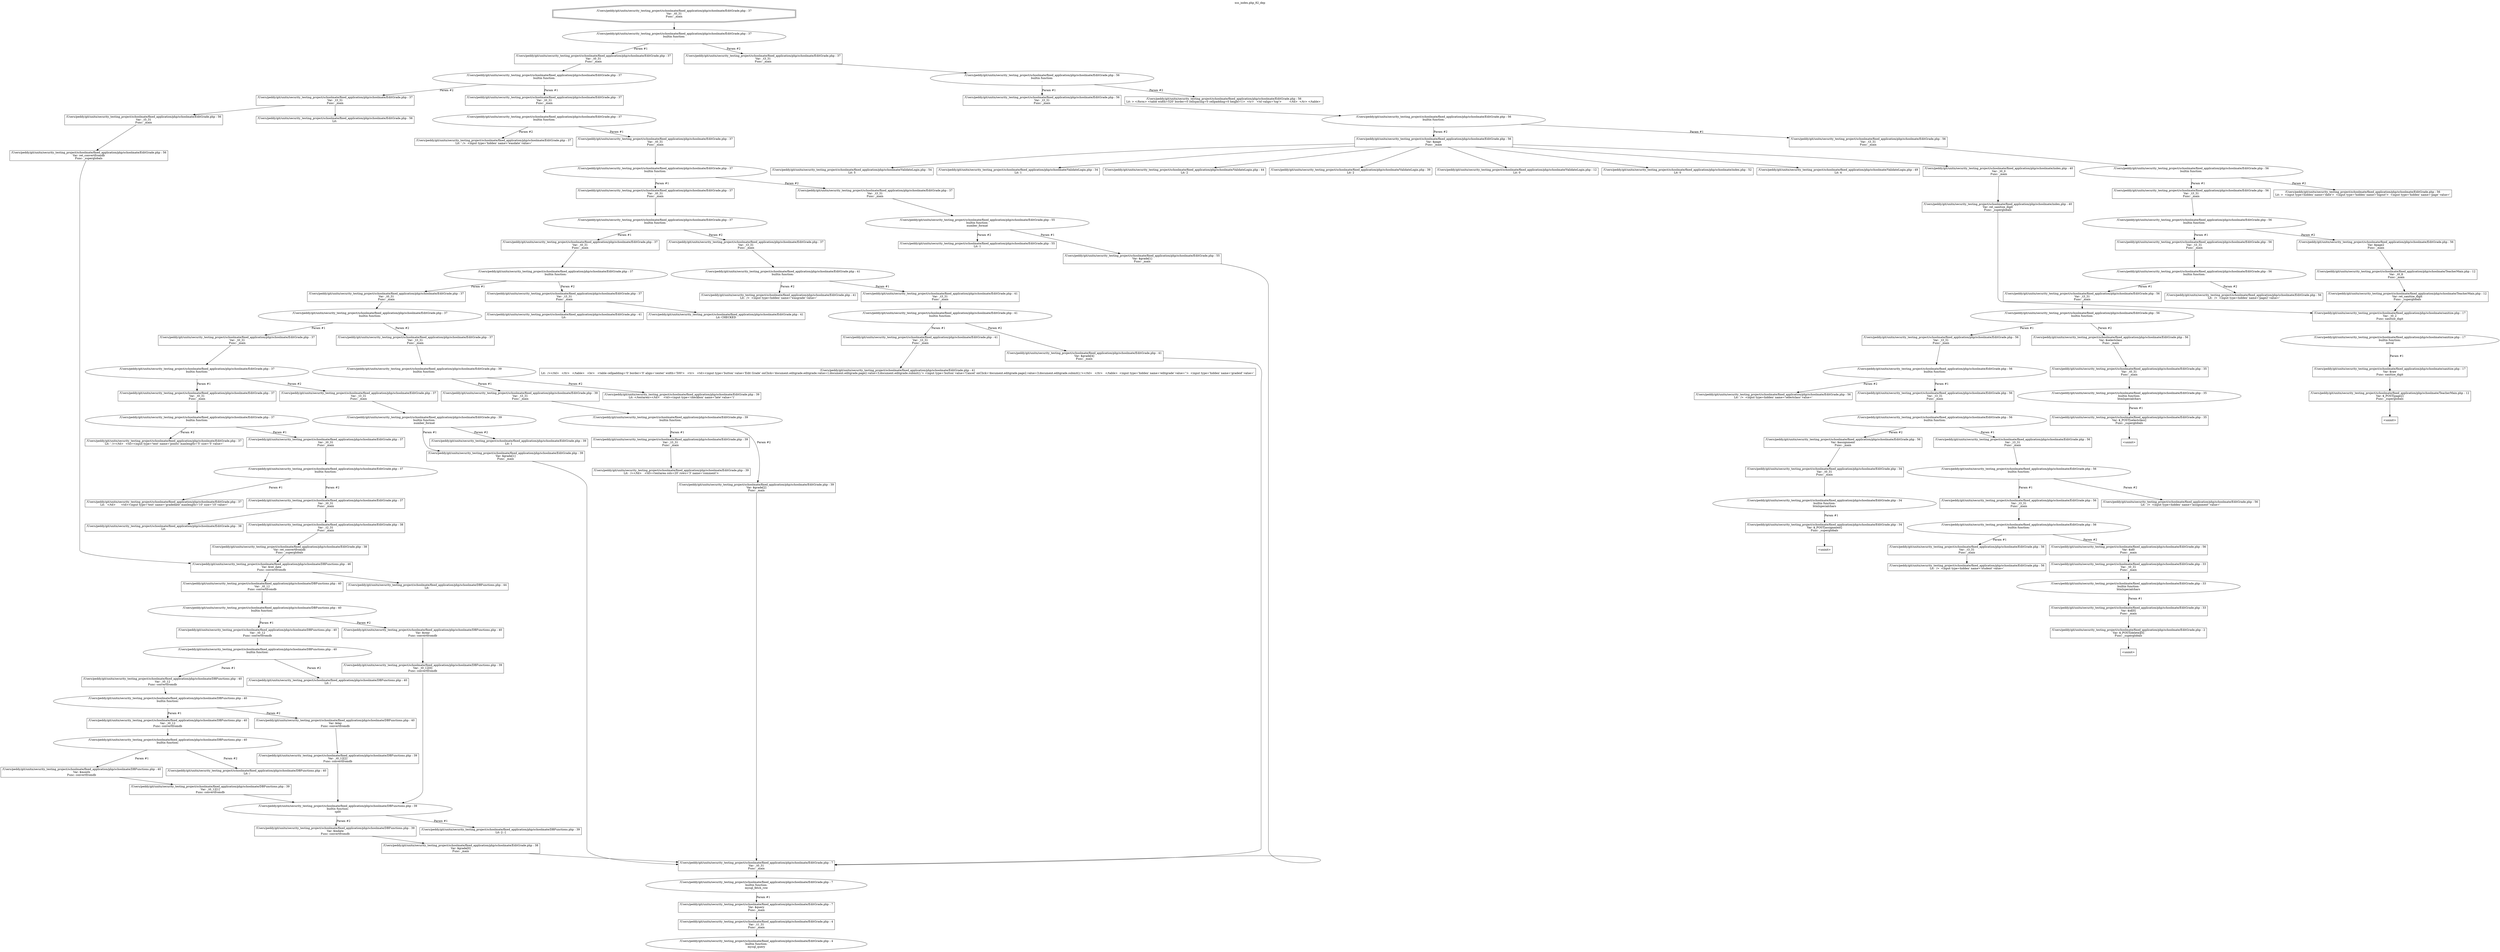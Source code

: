 digraph cfg {
  label="xss_index.php_82_dep";
  labelloc=t;
  n1 [shape=doubleoctagon, label="/Users/peddy/git/unitn/security_testing_project/schoolmate/fixed_application/php/schoolmate/EditGrade.php : 37\nVar: _t0_31\nFunc: _main\n"];
  n2 [shape=ellipse, label="/Users/peddy/git/unitn/security_testing_project/schoolmate/fixed_application/php/schoolmate/EditGrade.php : 37\nbuiltin function:\n.\n"];
  n3 [shape=box, label="/Users/peddy/git/unitn/security_testing_project/schoolmate/fixed_application/php/schoolmate/EditGrade.php : 37\nVar: _t0_31\nFunc: _main\n"];
  n4 [shape=ellipse, label="/Users/peddy/git/unitn/security_testing_project/schoolmate/fixed_application/php/schoolmate/EditGrade.php : 37\nbuiltin function:\n.\n"];
  n5 [shape=box, label="/Users/peddy/git/unitn/security_testing_project/schoolmate/fixed_application/php/schoolmate/EditGrade.php : 37\nVar: _t0_31\nFunc: _main\n"];
  n6 [shape=ellipse, label="/Users/peddy/git/unitn/security_testing_project/schoolmate/fixed_application/php/schoolmate/EditGrade.php : 37\nbuiltin function:\n.\n"];
  n7 [shape=box, label="/Users/peddy/git/unitn/security_testing_project/schoolmate/fixed_application/php/schoolmate/EditGrade.php : 37\nVar: _t0_31\nFunc: _main\n"];
  n8 [shape=ellipse, label="/Users/peddy/git/unitn/security_testing_project/schoolmate/fixed_application/php/schoolmate/EditGrade.php : 37\nbuiltin function:\n.\n"];
  n9 [shape=box, label="/Users/peddy/git/unitn/security_testing_project/schoolmate/fixed_application/php/schoolmate/EditGrade.php : 37\nVar: _t0_31\nFunc: _main\n"];
  n10 [shape=ellipse, label="/Users/peddy/git/unitn/security_testing_project/schoolmate/fixed_application/php/schoolmate/EditGrade.php : 37\nbuiltin function:\n.\n"];
  n11 [shape=box, label="/Users/peddy/git/unitn/security_testing_project/schoolmate/fixed_application/php/schoolmate/EditGrade.php : 37\nVar: _t0_31\nFunc: _main\n"];
  n12 [shape=ellipse, label="/Users/peddy/git/unitn/security_testing_project/schoolmate/fixed_application/php/schoolmate/EditGrade.php : 37\nbuiltin function:\n.\n"];
  n13 [shape=box, label="/Users/peddy/git/unitn/security_testing_project/schoolmate/fixed_application/php/schoolmate/EditGrade.php : 37\nVar: _t0_31\nFunc: _main\n"];
  n14 [shape=ellipse, label="/Users/peddy/git/unitn/security_testing_project/schoolmate/fixed_application/php/schoolmate/EditGrade.php : 37\nbuiltin function:\n.\n"];
  n15 [shape=box, label="/Users/peddy/git/unitn/security_testing_project/schoolmate/fixed_application/php/schoolmate/EditGrade.php : 37\nVar: _t0_31\nFunc: _main\n"];
  n16 [shape=ellipse, label="/Users/peddy/git/unitn/security_testing_project/schoolmate/fixed_application/php/schoolmate/EditGrade.php : 37\nbuiltin function:\n.\n"];
  n17 [shape=box, label="/Users/peddy/git/unitn/security_testing_project/schoolmate/fixed_application/php/schoolmate/EditGrade.php : 37\nVar: _t0_31\nFunc: _main\n"];
  n18 [shape=ellipse, label="/Users/peddy/git/unitn/security_testing_project/schoolmate/fixed_application/php/schoolmate/EditGrade.php : 37\nbuiltin function:\n.\n"];
  n19 [shape=box, label="/Users/peddy/git/unitn/security_testing_project/schoolmate/fixed_application/php/schoolmate/EditGrade.php : 37\nVar: _t0_31\nFunc: _main\n"];
  n20 [shape=ellipse, label="/Users/peddy/git/unitn/security_testing_project/schoolmate/fixed_application/php/schoolmate/EditGrade.php : 37\nbuiltin function:\n.\n"];
  n21 [shape=box, label="/Users/peddy/git/unitn/security_testing_project/schoolmate/fixed_application/php/schoolmate/EditGrade.php : 37\nLit: 	</td>	<td><input type='text' name='gradedate' maxlength='10' size='10' value='\n"];
  n22 [shape=box, label="/Users/peddy/git/unitn/security_testing_project/schoolmate/fixed_application/php/schoolmate/EditGrade.php : 37\nVar: _t0_31\nFunc: _main\n"];
  n23 [shape=box, label="/Users/peddy/git/unitn/security_testing_project/schoolmate/fixed_application/php/schoolmate/EditGrade.php : 38\nVar: _t2_31\nFunc: _main\n"];
  n24 [shape=box, label="/Users/peddy/git/unitn/security_testing_project/schoolmate/fixed_application/php/schoolmate/EditGrade.php : 38\nVar: ret_convertfromdb\nFunc: _superglobals\n"];
  n25 [shape=box, label="/Users/peddy/git/unitn/security_testing_project/schoolmate/fixed_application/php/schoolmate/DBFunctions.php : 46\nVar: $ret_date\nFunc: convertfromdb\n"];
  n26 [shape=box, label="/Users/peddy/git/unitn/security_testing_project/schoolmate/fixed_application/php/schoolmate/DBFunctions.php : 44\nLit: \n"];
  n27 [shape=box, label="/Users/peddy/git/unitn/security_testing_project/schoolmate/fixed_application/php/schoolmate/DBFunctions.php : 40\nVar: _t0_12\nFunc: convertfromdb\n"];
  n28 [shape=ellipse, label="/Users/peddy/git/unitn/security_testing_project/schoolmate/fixed_application/php/schoolmate/DBFunctions.php : 40\nbuiltin function:\n.\n"];
  n29 [shape=box, label="/Users/peddy/git/unitn/security_testing_project/schoolmate/fixed_application/php/schoolmate/DBFunctions.php : 40\nVar: _t0_12\nFunc: convertfromdb\n"];
  n30 [shape=ellipse, label="/Users/peddy/git/unitn/security_testing_project/schoolmate/fixed_application/php/schoolmate/DBFunctions.php : 40\nbuiltin function:\n.\n"];
  n31 [shape=box, label="/Users/peddy/git/unitn/security_testing_project/schoolmate/fixed_application/php/schoolmate/DBFunctions.php : 40\nVar: _t0_12\nFunc: convertfromdb\n"];
  n32 [shape=ellipse, label="/Users/peddy/git/unitn/security_testing_project/schoolmate/fixed_application/php/schoolmate/DBFunctions.php : 40\nbuiltin function:\n.\n"];
  n33 [shape=box, label="/Users/peddy/git/unitn/security_testing_project/schoolmate/fixed_application/php/schoolmate/DBFunctions.php : 40\nVar: _t0_12\nFunc: convertfromdb\n"];
  n34 [shape=ellipse, label="/Users/peddy/git/unitn/security_testing_project/schoolmate/fixed_application/php/schoolmate/DBFunctions.php : 40\nbuiltin function:\n.\n"];
  n35 [shape=box, label="/Users/peddy/git/unitn/security_testing_project/schoolmate/fixed_application/php/schoolmate/DBFunctions.php : 40\nVar: $month\nFunc: convertfromdb\n"];
  n36 [shape=box, label="/Users/peddy/git/unitn/security_testing_project/schoolmate/fixed_application/php/schoolmate/DBFunctions.php : 39\nVar: _t0_12[1]\nFunc: convertfromdb\n"];
  n37 [shape=ellipse, label="/Users/peddy/git/unitn/security_testing_project/schoolmate/fixed_application/php/schoolmate/DBFunctions.php : 39\nbuiltin function:\nsplit\n"];
  n38 [shape=box, label="/Users/peddy/git/unitn/security_testing_project/schoolmate/fixed_application/php/schoolmate/DBFunctions.php : 39\nLit: [/.-]\n"];
  n39 [shape=box, label="/Users/peddy/git/unitn/security_testing_project/schoolmate/fixed_application/php/schoolmate/DBFunctions.php : 39\nVar: $indate\nFunc: convertfromdb\n"];
  n40 [shape=box, label="/Users/peddy/git/unitn/security_testing_project/schoolmate/fixed_application/php/schoolmate/EditGrade.php : 38\nVar: $grade[0]\nFunc: _main\n"];
  n41 [shape=box, label="/Users/peddy/git/unitn/security_testing_project/schoolmate/fixed_application/php/schoolmate/EditGrade.php : 7\nVar: _t0_31\nFunc: _main\n"];
  n42 [shape=ellipse, label="/Users/peddy/git/unitn/security_testing_project/schoolmate/fixed_application/php/schoolmate/EditGrade.php : 7\nbuiltin function:\nmysql_fetch_row\n"];
  n43 [shape=box, label="/Users/peddy/git/unitn/security_testing_project/schoolmate/fixed_application/php/schoolmate/EditGrade.php : 7\nVar: $query\nFunc: _main\n"];
  n44 [shape=box, label="/Users/peddy/git/unitn/security_testing_project/schoolmate/fixed_application/php/schoolmate/EditGrade.php : 4\nVar: _t1_31\nFunc: _main\n"];
  n45 [shape=ellipse, label="/Users/peddy/git/unitn/security_testing_project/schoolmate/fixed_application/php/schoolmate/EditGrade.php : 4\nbuiltin function:\nmysql_query\n"];
  n46 [shape=box, label="/Users/peddy/git/unitn/security_testing_project/schoolmate/fixed_application/php/schoolmate/DBFunctions.php : 40\nLit: /\n"];
  n47 [shape=box, label="/Users/peddy/git/unitn/security_testing_project/schoolmate/fixed_application/php/schoolmate/DBFunctions.php : 40\nVar: $day\nFunc: convertfromdb\n"];
  n48 [shape=box, label="/Users/peddy/git/unitn/security_testing_project/schoolmate/fixed_application/php/schoolmate/DBFunctions.php : 39\nVar: _t0_12[2]\nFunc: convertfromdb\n"];
  n49 [shape=box, label="/Users/peddy/git/unitn/security_testing_project/schoolmate/fixed_application/php/schoolmate/DBFunctions.php : 40\nLit: /\n"];
  n50 [shape=box, label="/Users/peddy/git/unitn/security_testing_project/schoolmate/fixed_application/php/schoolmate/DBFunctions.php : 40\nVar: $year\nFunc: convertfromdb\n"];
  n51 [shape=box, label="/Users/peddy/git/unitn/security_testing_project/schoolmate/fixed_application/php/schoolmate/DBFunctions.php : 39\nVar: _t0_12[0]\nFunc: convertfromdb\n"];
  n52 [shape=box, label="/Users/peddy/git/unitn/security_testing_project/schoolmate/fixed_application/php/schoolmate/EditGrade.php : 38\nLit: \n"];
  n53 [shape=box, label="/Users/peddy/git/unitn/security_testing_project/schoolmate/fixed_application/php/schoolmate/EditGrade.php : 37\nLit: ' /></td>	<td><input type='text' name='points' maxlength='5' size='5' value='\n"];
  n54 [shape=box, label="/Users/peddy/git/unitn/security_testing_project/schoolmate/fixed_application/php/schoolmate/EditGrade.php : 37\nVar: _t3_31\nFunc: _main\n"];
  n55 [shape=ellipse, label="/Users/peddy/git/unitn/security_testing_project/schoolmate/fixed_application/php/schoolmate/EditGrade.php : 39\nbuiltin function:\nnumber_format\n"];
  n56 [shape=box, label="/Users/peddy/git/unitn/security_testing_project/schoolmate/fixed_application/php/schoolmate/EditGrade.php : 39\nVar: $grade[1]\nFunc: _main\n"];
  n57 [shape=box, label="/Users/peddy/git/unitn/security_testing_project/schoolmate/fixed_application/php/schoolmate/EditGrade.php : 39\nLit: 1\n"];
  n58 [shape=box, label="/Users/peddy/git/unitn/security_testing_project/schoolmate/fixed_application/php/schoolmate/EditGrade.php : 37\nVar: _t3_31\nFunc: _main\n"];
  n59 [shape=ellipse, label="/Users/peddy/git/unitn/security_testing_project/schoolmate/fixed_application/php/schoolmate/EditGrade.php : 39\nbuiltin function:\n.\n"];
  n60 [shape=box, label="/Users/peddy/git/unitn/security_testing_project/schoolmate/fixed_application/php/schoolmate/EditGrade.php : 39\nVar: _t3_31\nFunc: _main\n"];
  n61 [shape=ellipse, label="/Users/peddy/git/unitn/security_testing_project/schoolmate/fixed_application/php/schoolmate/EditGrade.php : 39\nbuiltin function:\n.\n"];
  n62 [shape=box, label="/Users/peddy/git/unitn/security_testing_project/schoolmate/fixed_application/php/schoolmate/EditGrade.php : 39\nVar: _t3_31\nFunc: _main\n"];
  n63 [shape=box, label="/Users/peddy/git/unitn/security_testing_project/schoolmate/fixed_application/php/schoolmate/EditGrade.php : 39\nLit:  /></td>	<td><textarea cols=20' rows='3' name='comment'>\n"];
  n64 [shape=box, label="/Users/peddy/git/unitn/security_testing_project/schoolmate/fixed_application/php/schoolmate/EditGrade.php : 39\nVar: $grade[2]\nFunc: _main\n"];
  n65 [shape=box, label="/Users/peddy/git/unitn/security_testing_project/schoolmate/fixed_application/php/schoolmate/EditGrade.php : 39\nLit: </textarea></td>	<td><input type='checkbox' name='late' value='1'\n"];
  n66 [shape=box, label="/Users/peddy/git/unitn/security_testing_project/schoolmate/fixed_application/php/schoolmate/EditGrade.php : 37\nVar: _t3_31\nFunc: _main\n"];
  n67 [shape=box, label="/Users/peddy/git/unitn/security_testing_project/schoolmate/fixed_application/php/schoolmate/EditGrade.php : 41\nLit: \n"];
  n68 [shape=box, label="/Users/peddy/git/unitn/security_testing_project/schoolmate/fixed_application/php/schoolmate/EditGrade.php : 41\nLit: CHECKED\n"];
  n69 [shape=box, label="/Users/peddy/git/unitn/security_testing_project/schoolmate/fixed_application/php/schoolmate/EditGrade.php : 37\nVar: _t3_31\nFunc: _main\n"];
  n70 [shape=ellipse, label="/Users/peddy/git/unitn/security_testing_project/schoolmate/fixed_application/php/schoolmate/EditGrade.php : 41\nbuiltin function:\n.\n"];
  n71 [shape=box, label="/Users/peddy/git/unitn/security_testing_project/schoolmate/fixed_application/php/schoolmate/EditGrade.php : 41\nVar: _t3_31\nFunc: _main\n"];
  n72 [shape=ellipse, label="/Users/peddy/git/unitn/security_testing_project/schoolmate/fixed_application/php/schoolmate/EditGrade.php : 41\nbuiltin function:\n.\n"];
  n73 [shape=box, label="/Users/peddy/git/unitn/security_testing_project/schoolmate/fixed_application/php/schoolmate/EditGrade.php : 41\nVar: _t3_31\nFunc: _main\n"];
  n74 [shape=box, label="/Users/peddy/git/unitn/security_testing_project/schoolmate/fixed_application/php/schoolmate/EditGrade.php : 41\nLit:  /></td>   </tr>   </table>   <br>   <table cellpadding='0' border='0' align='center' width='500'>   <tr>   <td><input type='button' value='Edit Grade' onClick='document.editgrade.editgrade.value=1;document.editgrade.page2.value=3;document.editgrade.submit();'> <input type='button' value='Cancel' onClick='document.editgrade.page2.value=3;document.editgrade.submit();'></td>   </tr>   </table>  <input type='hidden' name='editgrade' value=''>  <input type='hidden' name='gradeid' value='\n"];
  n75 [shape=box, label="/Users/peddy/git/unitn/security_testing_project/schoolmate/fixed_application/php/schoolmate/EditGrade.php : 41\nVar: $grade[4]\nFunc: _main\n"];
  n76 [shape=box, label="/Users/peddy/git/unitn/security_testing_project/schoolmate/fixed_application/php/schoolmate/EditGrade.php : 41\nLit:  />  <input type=hidden' name='wasgrade' value='\n"];
  n77 [shape=box, label="/Users/peddy/git/unitn/security_testing_project/schoolmate/fixed_application/php/schoolmate/EditGrade.php : 37\nVar: _t3_31\nFunc: _main\n"];
  n78 [shape=ellipse, label="/Users/peddy/git/unitn/security_testing_project/schoolmate/fixed_application/php/schoolmate/EditGrade.php : 55\nbuiltin function:\nnumber_format\n"];
  n79 [shape=box, label="/Users/peddy/git/unitn/security_testing_project/schoolmate/fixed_application/php/schoolmate/EditGrade.php : 55\nVar: $grade[1]\nFunc: _main\n"];
  n80 [shape=box, label="/Users/peddy/git/unitn/security_testing_project/schoolmate/fixed_application/php/schoolmate/EditGrade.php : 55\nLit: 1\n"];
  n81 [shape=box, label="/Users/peddy/git/unitn/security_testing_project/schoolmate/fixed_application/php/schoolmate/EditGrade.php : 37\nLit: ' />  <input type='hidden' name='wasdate' value='\n"];
  n82 [shape=box, label="/Users/peddy/git/unitn/security_testing_project/schoolmate/fixed_application/php/schoolmate/EditGrade.php : 37\nVar: _t3_31\nFunc: _main\n"];
  n83 [shape=box, label="/Users/peddy/git/unitn/security_testing_project/schoolmate/fixed_application/php/schoolmate/EditGrade.php : 56\nLit: \n"];
  n84 [shape=box, label="/Users/peddy/git/unitn/security_testing_project/schoolmate/fixed_application/php/schoolmate/EditGrade.php : 56\nVar: _t5_31\nFunc: _main\n"];
  n85 [shape=box, label="/Users/peddy/git/unitn/security_testing_project/schoolmate/fixed_application/php/schoolmate/EditGrade.php : 56\nVar: ret_convertfromdb\nFunc: _superglobals\n"];
  n86 [shape=box, label="/Users/peddy/git/unitn/security_testing_project/schoolmate/fixed_application/php/schoolmate/EditGrade.php : 37\nVar: _t3_31\nFunc: _main\n"];
  n87 [shape=ellipse, label="/Users/peddy/git/unitn/security_testing_project/schoolmate/fixed_application/php/schoolmate/EditGrade.php : 56\nbuiltin function:\n.\n"];
  n88 [shape=box, label="/Users/peddy/git/unitn/security_testing_project/schoolmate/fixed_application/php/schoolmate/EditGrade.php : 56\nVar: _t3_31\nFunc: _main\n"];
  n89 [shape=ellipse, label="/Users/peddy/git/unitn/security_testing_project/schoolmate/fixed_application/php/schoolmate/EditGrade.php : 56\nbuiltin function:\n.\n"];
  n90 [shape=box, label="/Users/peddy/git/unitn/security_testing_project/schoolmate/fixed_application/php/schoolmate/EditGrade.php : 56\nVar: _t3_31\nFunc: _main\n"];
  n91 [shape=ellipse, label="/Users/peddy/git/unitn/security_testing_project/schoolmate/fixed_application/php/schoolmate/EditGrade.php : 56\nbuiltin function:\n.\n"];
  n92 [shape=box, label="/Users/peddy/git/unitn/security_testing_project/schoolmate/fixed_application/php/schoolmate/EditGrade.php : 56\nVar: _t3_31\nFunc: _main\n"];
  n93 [shape=ellipse, label="/Users/peddy/git/unitn/security_testing_project/schoolmate/fixed_application/php/schoolmate/EditGrade.php : 56\nbuiltin function:\n.\n"];
  n94 [shape=box, label="/Users/peddy/git/unitn/security_testing_project/schoolmate/fixed_application/php/schoolmate/EditGrade.php : 56\nVar: _t3_31\nFunc: _main\n"];
  n95 [shape=ellipse, label="/Users/peddy/git/unitn/security_testing_project/schoolmate/fixed_application/php/schoolmate/EditGrade.php : 56\nbuiltin function:\n.\n"];
  n96 [shape=box, label="/Users/peddy/git/unitn/security_testing_project/schoolmate/fixed_application/php/schoolmate/EditGrade.php : 56\nVar: _t3_31\nFunc: _main\n"];
  n97 [shape=ellipse, label="/Users/peddy/git/unitn/security_testing_project/schoolmate/fixed_application/php/schoolmate/EditGrade.php : 56\nbuiltin function:\n.\n"];
  n98 [shape=box, label="/Users/peddy/git/unitn/security_testing_project/schoolmate/fixed_application/php/schoolmate/EditGrade.php : 56\nVar: _t3_31\nFunc: _main\n"];
  n99 [shape=ellipse, label="/Users/peddy/git/unitn/security_testing_project/schoolmate/fixed_application/php/schoolmate/EditGrade.php : 56\nbuiltin function:\n.\n"];
  n100 [shape=box, label="/Users/peddy/git/unitn/security_testing_project/schoolmate/fixed_application/php/schoolmate/EditGrade.php : 56\nVar: _t3_31\nFunc: _main\n"];
  n101 [shape=ellipse, label="/Users/peddy/git/unitn/security_testing_project/schoolmate/fixed_application/php/schoolmate/EditGrade.php : 56\nbuiltin function:\n.\n"];
  n102 [shape=box, label="/Users/peddy/git/unitn/security_testing_project/schoolmate/fixed_application/php/schoolmate/EditGrade.php : 56\nVar: _t3_31\nFunc: _main\n"];
  n103 [shape=ellipse, label="/Users/peddy/git/unitn/security_testing_project/schoolmate/fixed_application/php/schoolmate/EditGrade.php : 56\nbuiltin function:\n.\n"];
  n104 [shape=box, label="/Users/peddy/git/unitn/security_testing_project/schoolmate/fixed_application/php/schoolmate/EditGrade.php : 56\nVar: _t3_31\nFunc: _main\n"];
  n105 [shape=ellipse, label="/Users/peddy/git/unitn/security_testing_project/schoolmate/fixed_application/php/schoolmate/EditGrade.php : 56\nbuiltin function:\n.\n"];
  n106 [shape=box, label="/Users/peddy/git/unitn/security_testing_project/schoolmate/fixed_application/php/schoolmate/EditGrade.php : 56\nVar: _t3_31\nFunc: _main\n"];
  n107 [shape=box, label="/Users/peddy/git/unitn/security_testing_project/schoolmate/fixed_application/php/schoolmate/EditGrade.php : 56\nLit:  />  <input type=hidden' name='student' value='\n"];
  n108 [shape=box, label="/Users/peddy/git/unitn/security_testing_project/schoolmate/fixed_application/php/schoolmate/EditGrade.php : 56\nVar: $id0\nFunc: _main\n"];
  n109 [shape=box, label="/Users/peddy/git/unitn/security_testing_project/schoolmate/fixed_application/php/schoolmate/EditGrade.php : 33\nVar: _t0_31\nFunc: _main\n"];
  n110 [shape=ellipse, label="/Users/peddy/git/unitn/security_testing_project/schoolmate/fixed_application/php/schoolmate/EditGrade.php : 33\nbuiltin function:\nhtmlspecialchars\n"];
  n111 [shape=box, label="/Users/peddy/git/unitn/security_testing_project/schoolmate/fixed_application/php/schoolmate/EditGrade.php : 33\nVar: $id[0]\nFunc: _main\n"];
  n112 [shape=box, label="/Users/peddy/git/unitn/security_testing_project/schoolmate/fixed_application/php/schoolmate/EditGrade.php : 2\nVar: $_POST[delete][0]\nFunc: _superglobals\n"];
  n113 [shape=box, label="<uninit>"];
  n114 [shape=box, label="/Users/peddy/git/unitn/security_testing_project/schoolmate/fixed_application/php/schoolmate/EditGrade.php : 56\nLit:  />  <input type=hidden' name='assignment' value='\n"];
  n115 [shape=box, label="/Users/peddy/git/unitn/security_testing_project/schoolmate/fixed_application/php/schoolmate/EditGrade.php : 56\nVar: $assignment\nFunc: _main\n"];
  n116 [shape=box, label="/Users/peddy/git/unitn/security_testing_project/schoolmate/fixed_application/php/schoolmate/EditGrade.php : 34\nVar: _t0_31\nFunc: _main\n"];
  n117 [shape=ellipse, label="/Users/peddy/git/unitn/security_testing_project/schoolmate/fixed_application/php/schoolmate/EditGrade.php : 34\nbuiltin function:\nhtmlspecialchars\n"];
  n118 [shape=box, label="/Users/peddy/git/unitn/security_testing_project/schoolmate/fixed_application/php/schoolmate/EditGrade.php : 34\nVar: $_POST[assignment]\nFunc: _superglobals\n"];
  n119 [shape=box, label="<uninit>"];
  n120 [shape=box, label="/Users/peddy/git/unitn/security_testing_project/schoolmate/fixed_application/php/schoolmate/EditGrade.php : 56\nLit:  />  <input type=hidden' name='selectclass' value='\n"];
  n121 [shape=box, label="/Users/peddy/git/unitn/security_testing_project/schoolmate/fixed_application/php/schoolmate/EditGrade.php : 56\nVar: $selectclass\nFunc: _main\n"];
  n122 [shape=box, label="/Users/peddy/git/unitn/security_testing_project/schoolmate/fixed_application/php/schoolmate/EditGrade.php : 35\nVar: _t0_31\nFunc: _main\n"];
  n123 [shape=ellipse, label="/Users/peddy/git/unitn/security_testing_project/schoolmate/fixed_application/php/schoolmate/EditGrade.php : 35\nbuiltin function:\nhtmlspecialchars\n"];
  n124 [shape=box, label="/Users/peddy/git/unitn/security_testing_project/schoolmate/fixed_application/php/schoolmate/EditGrade.php : 35\nVar: $_POST[selectclass]\nFunc: _superglobals\n"];
  n125 [shape=box, label="<uninit>"];
  n126 [shape=box, label="/Users/peddy/git/unitn/security_testing_project/schoolmate/fixed_application/php/schoolmate/EditGrade.php : 56\nLit:  />  <input type=hidden' name='page2' value='\n"];
  n127 [shape=box, label="/Users/peddy/git/unitn/security_testing_project/schoolmate/fixed_application/php/schoolmate/EditGrade.php : 56\nVar: $page2\nFunc: _main\n"];
  n128 [shape=box, label="/Users/peddy/git/unitn/security_testing_project/schoolmate/fixed_application/php/schoolmate/TeacherMain.php : 12\nVar: _t0_8\nFunc: _main\n"];
  n129 [shape=box, label="/Users/peddy/git/unitn/security_testing_project/schoolmate/fixed_application/php/schoolmate/TeacherMain.php : 12\nVar: ret_sanitize_digit\nFunc: _superglobals\n"];
  n130 [shape=box, label="/Users/peddy/git/unitn/security_testing_project/schoolmate/fixed_application/php/schoolmate/sanitize.php : 17\nVar: _t0_2\nFunc: sanitize_digit\n"];
  n131 [shape=ellipse, label="/Users/peddy/git/unitn/security_testing_project/schoolmate/fixed_application/php/schoolmate/sanitize.php : 17\nbuiltin function:\nintval\n"];
  n132 [shape=box, label="/Users/peddy/git/unitn/security_testing_project/schoolmate/fixed_application/php/schoolmate/sanitize.php : 17\nVar: $raw\nFunc: sanitize_digit\n"];
  n133 [shape=box, label="/Users/peddy/git/unitn/security_testing_project/schoolmate/fixed_application/php/schoolmate/TeacherMain.php : 12\nVar: $_POST[page2]\nFunc: _superglobals\n"];
  n134 [shape=box, label="<uninit>"];
  n135 [shape=box, label="/Users/peddy/git/unitn/security_testing_project/schoolmate/fixed_application/php/schoolmate/EditGrade.php : 56\nLit: >  <input type=hidden' name='date'>  <input type='hidden' name='logout'>  <input type='hidden' name='page' value='\n"];
  n136 [shape=box, label="/Users/peddy/git/unitn/security_testing_project/schoolmate/fixed_application/php/schoolmate/EditGrade.php : 56\nVar: $page\nFunc: _main\n"];
  n137 [shape=box, label="/Users/peddy/git/unitn/security_testing_project/schoolmate/fixed_application/php/schoolmate/ValidateLogin.php : 39\nLit: 2\n"];
  n138 [shape=box, label="/Users/peddy/git/unitn/security_testing_project/schoolmate/fixed_application/php/schoolmate/ValidateLogin.php : 12\nLit: 0\n"];
  n139 [shape=box, label="/Users/peddy/git/unitn/security_testing_project/schoolmate/fixed_application/php/schoolmate/index.php : 52\nLit: 0\n"];
  n140 [shape=box, label="/Users/peddy/git/unitn/security_testing_project/schoolmate/fixed_application/php/schoolmate/ValidateLogin.php : 49\nLit: 4\n"];
  n141 [shape=box, label="/Users/peddy/git/unitn/security_testing_project/schoolmate/fixed_application/php/schoolmate/index.php : 40\nVar: _t0_0\nFunc: _main\n"];
  n142 [shape=box, label="/Users/peddy/git/unitn/security_testing_project/schoolmate/fixed_application/php/schoolmate/index.php : 40\nVar: ret_sanitize_digit\nFunc: _superglobals\n"];
  n143 [shape=box, label="/Users/peddy/git/unitn/security_testing_project/schoolmate/fixed_application/php/schoolmate/ValidateLogin.php : 54\nLit: 5\n"];
  n144 [shape=box, label="/Users/peddy/git/unitn/security_testing_project/schoolmate/fixed_application/php/schoolmate/ValidateLogin.php : 34\nLit: 1\n"];
  n145 [shape=box, label="/Users/peddy/git/unitn/security_testing_project/schoolmate/fixed_application/php/schoolmate/ValidateLogin.php : 44\nLit: 2\n"];
  n146 [shape=box, label="/Users/peddy/git/unitn/security_testing_project/schoolmate/fixed_application/php/schoolmate/EditGrade.php : 56\nLit: > </form> <table width=520' border=0 cellspacing=0 cellpadding=0 height=1>  <tr>   <td valign='top'>	&nbsp;   </td>  </tr> </table> \n"];
  n1 -> n2;
  n3 -> n4;
  n5 -> n6;
  n7 -> n8;
  n9 -> n10;
  n11 -> n12;
  n13 -> n14;
  n15 -> n16;
  n17 -> n18;
  n19 -> n20;
  n20 -> n21[label="Param #1"];
  n20 -> n22[label="Param #2"];
  n25 -> n26;
  n25 -> n27;
  n27 -> n28;
  n29 -> n30;
  n31 -> n32;
  n33 -> n34;
  n36 -> n37;
  n37 -> n38[label="Param #1"];
  n37 -> n39[label="Param #2"];
  n41 -> n42;
  n44 -> n45;
  n43 -> n44;
  n42 -> n43[label="Param #1"];
  n40 -> n41;
  n39 -> n40;
  n35 -> n36;
  n34 -> n35[label="Param #1"];
  n34 -> n46[label="Param #2"];
  n32 -> n33[label="Param #1"];
  n32 -> n47[label="Param #2"];
  n48 -> n37;
  n47 -> n48;
  n30 -> n31[label="Param #1"];
  n30 -> n49[label="Param #2"];
  n28 -> n29[label="Param #1"];
  n28 -> n50[label="Param #2"];
  n51 -> n37;
  n50 -> n51;
  n24 -> n25;
  n23 -> n24;
  n22 -> n23;
  n22 -> n52;
  n18 -> n19[label="Param #1"];
  n18 -> n53[label="Param #2"];
  n16 -> n17[label="Param #1"];
  n16 -> n54[label="Param #2"];
  n54 -> n55;
  n56 -> n41;
  n55 -> n56[label="Param #1"];
  n55 -> n57[label="Param #2"];
  n14 -> n15[label="Param #1"];
  n14 -> n58[label="Param #2"];
  n58 -> n59;
  n60 -> n61;
  n62 -> n63;
  n61 -> n62[label="Param #1"];
  n61 -> n64[label="Param #2"];
  n64 -> n41;
  n59 -> n60[label="Param #1"];
  n59 -> n65[label="Param #2"];
  n12 -> n13[label="Param #1"];
  n12 -> n66[label="Param #2"];
  n66 -> n67;
  n66 -> n68;
  n10 -> n11[label="Param #1"];
  n10 -> n69[label="Param #2"];
  n69 -> n70;
  n71 -> n72;
  n73 -> n74;
  n72 -> n73[label="Param #1"];
  n72 -> n75[label="Param #2"];
  n75 -> n41;
  n70 -> n71[label="Param #1"];
  n70 -> n76[label="Param #2"];
  n8 -> n9[label="Param #1"];
  n8 -> n77[label="Param #2"];
  n77 -> n78;
  n79 -> n41;
  n78 -> n79[label="Param #1"];
  n78 -> n80[label="Param #2"];
  n6 -> n7[label="Param #1"];
  n6 -> n81[label="Param #2"];
  n4 -> n5[label="Param #1"];
  n4 -> n82[label="Param #2"];
  n82 -> n83;
  n82 -> n84;
  n85 -> n25;
  n84 -> n85;
  n2 -> n3[label="Param #1"];
  n2 -> n86[label="Param #2"];
  n86 -> n87;
  n88 -> n89;
  n90 -> n91;
  n92 -> n93;
  n94 -> n95;
  n96 -> n97;
  n98 -> n99;
  n100 -> n101;
  n102 -> n103;
  n104 -> n105;
  n106 -> n107;
  n105 -> n106[label="Param #1"];
  n105 -> n108[label="Param #2"];
  n109 -> n110;
  n112 -> n113;
  n111 -> n112;
  n110 -> n111[label="Param #1"];
  n108 -> n109;
  n103 -> n104[label="Param #1"];
  n103 -> n114[label="Param #2"];
  n101 -> n102[label="Param #1"];
  n101 -> n115[label="Param #2"];
  n116 -> n117;
  n118 -> n119;
  n117 -> n118[label="Param #1"];
  n115 -> n116;
  n99 -> n100[label="Param #1"];
  n99 -> n120[label="Param #2"];
  n97 -> n98[label="Param #1"];
  n97 -> n121[label="Param #2"];
  n122 -> n123;
  n124 -> n125;
  n123 -> n124[label="Param #1"];
  n121 -> n122;
  n95 -> n96[label="Param #1"];
  n95 -> n126[label="Param #2"];
  n93 -> n94[label="Param #1"];
  n93 -> n127[label="Param #2"];
  n130 -> n131;
  n133 -> n134;
  n132 -> n133;
  n131 -> n132[label="Param #1"];
  n129 -> n130;
  n128 -> n129;
  n127 -> n128;
  n91 -> n92[label="Param #1"];
  n91 -> n135[label="Param #2"];
  n89 -> n90[label="Param #1"];
  n89 -> n136[label="Param #2"];
  n136 -> n137;
  n136 -> n138;
  n136 -> n139;
  n136 -> n140;
  n136 -> n141;
  n136 -> n143;
  n136 -> n144;
  n136 -> n145;
  n142 -> n130;
  n141 -> n142;
  n87 -> n88[label="Param #1"];
  n87 -> n146[label="Param #2"];
}
